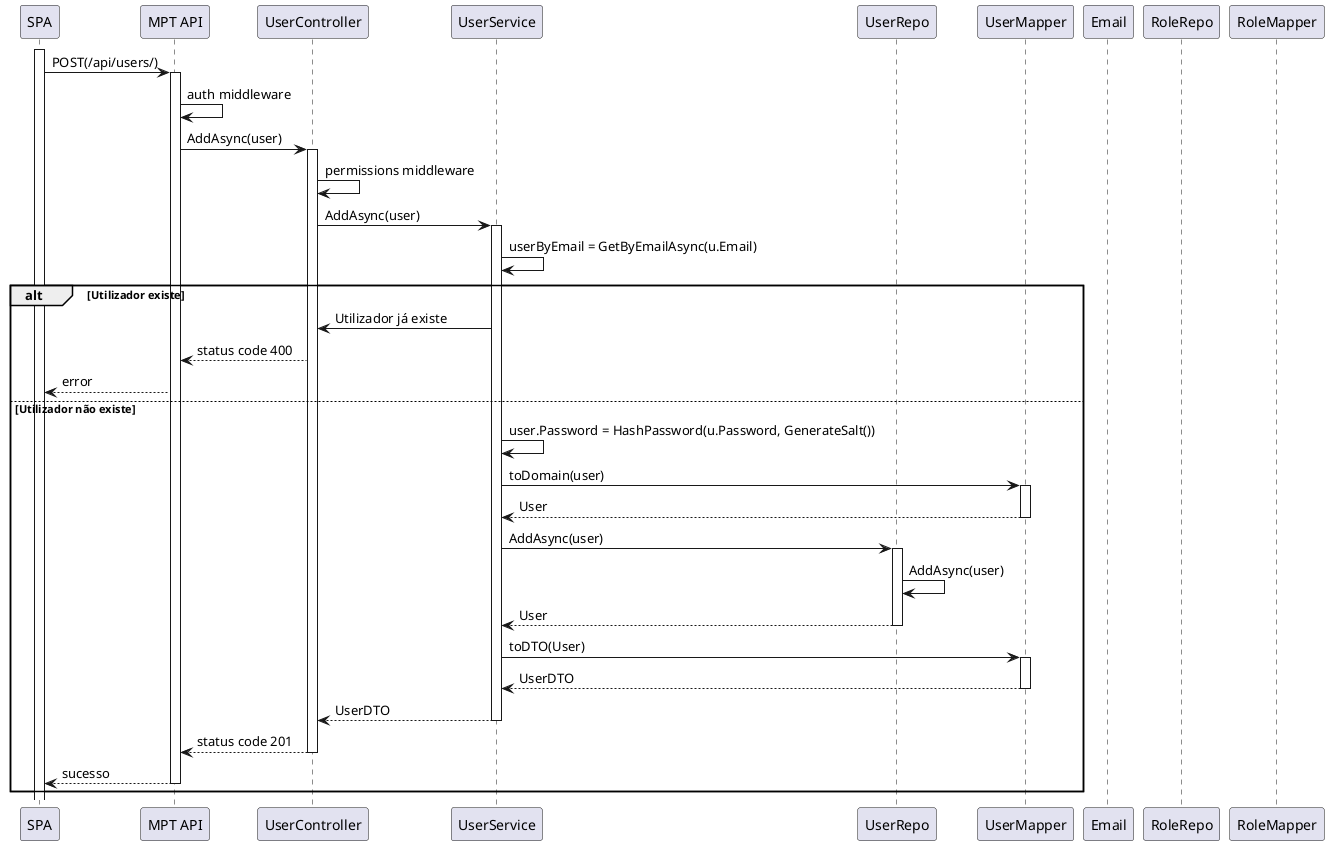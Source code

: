 @startuml
participant SPA
participant "MPT API" as API
participant "UserController" as Ctrl
participant "UserService" as Srv
participant "UserRepo" as Repo
participant "UserMapper" as Map
participant "Email" as Email
participant "RoleRepo" as rr
participant "RoleMapper" as rm

activate SPA
SPA -> API: POST(/api/users/)
activate API

API -> API: auth middleware 
API -> Ctrl: AddAsync(user)
activate Ctrl

Ctrl -> Ctrl: permissions middleware 
Ctrl -> Srv: AddAsync(user)
activate Srv

Srv -> Srv: userByEmail = GetByEmailAsync(u.Email)

alt Utilizador existe
    Srv -> Ctrl: Utilizador já existe
    Ctrl --> API: status code 400
    API --> SPA: error
else Utilizador não existe

    Srv -> Srv: user.Password = HashPassword(u.Password, GenerateSalt())

    Srv -> Map: toDomain(user)
    activate Map
    Map --> Srv: User
    deactivate Map

    Srv -> Repo: AddAsync(user)
    activate Repo
    Repo -> Repo: AddAsync(user)
    Repo --> Srv: User
    deactivate Repo

    Srv -> Map: toDTO(User)
    activate Map
    Map --> Srv: UserDTO
    deactivate Map

    Srv --> Ctrl: UserDTO
    deactivate Srv

    Ctrl --> API: status code 201
    deactivate Ctrl

    API --> SPA: sucesso
    deactivate API

end


@enduml